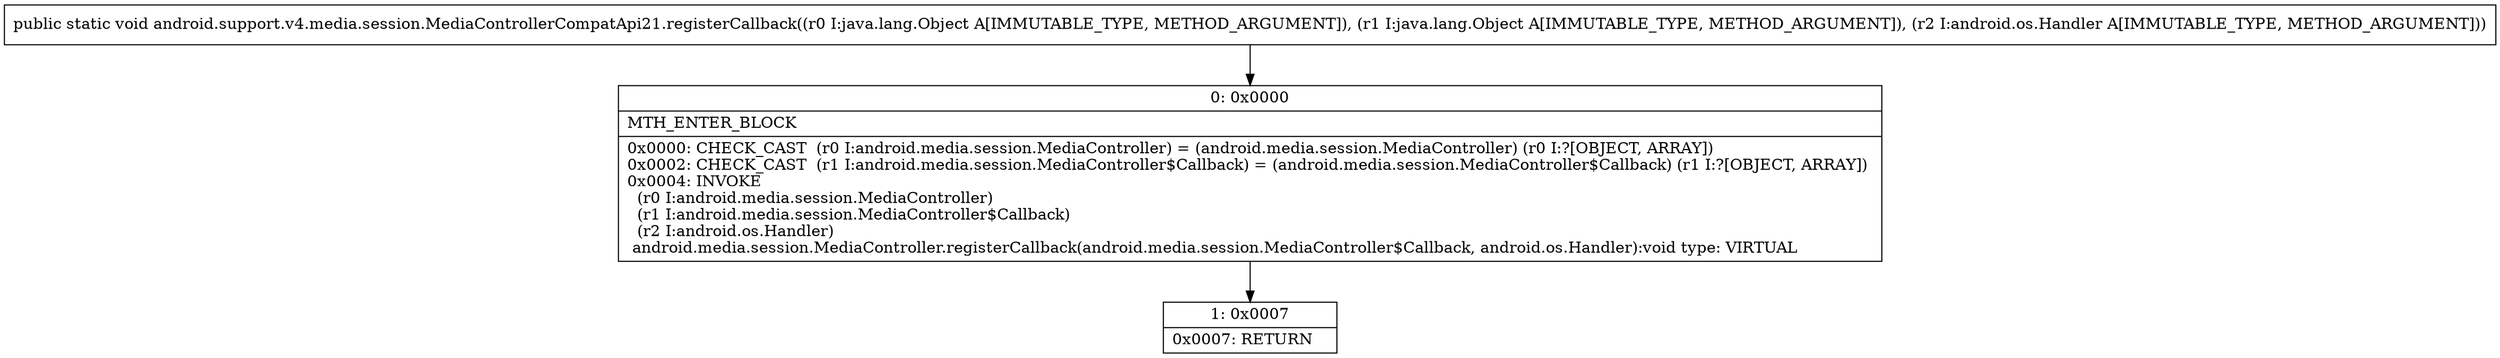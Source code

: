 digraph "CFG forandroid.support.v4.media.session.MediaControllerCompatApi21.registerCallback(Ljava\/lang\/Object;Ljava\/lang\/Object;Landroid\/os\/Handler;)V" {
Node_0 [shape=record,label="{0\:\ 0x0000|MTH_ENTER_BLOCK\l|0x0000: CHECK_CAST  (r0 I:android.media.session.MediaController) = (android.media.session.MediaController) (r0 I:?[OBJECT, ARRAY]) \l0x0002: CHECK_CAST  (r1 I:android.media.session.MediaController$Callback) = (android.media.session.MediaController$Callback) (r1 I:?[OBJECT, ARRAY]) \l0x0004: INVOKE  \l  (r0 I:android.media.session.MediaController)\l  (r1 I:android.media.session.MediaController$Callback)\l  (r2 I:android.os.Handler)\l android.media.session.MediaController.registerCallback(android.media.session.MediaController$Callback, android.os.Handler):void type: VIRTUAL \l}"];
Node_1 [shape=record,label="{1\:\ 0x0007|0x0007: RETURN   \l}"];
MethodNode[shape=record,label="{public static void android.support.v4.media.session.MediaControllerCompatApi21.registerCallback((r0 I:java.lang.Object A[IMMUTABLE_TYPE, METHOD_ARGUMENT]), (r1 I:java.lang.Object A[IMMUTABLE_TYPE, METHOD_ARGUMENT]), (r2 I:android.os.Handler A[IMMUTABLE_TYPE, METHOD_ARGUMENT])) }"];
MethodNode -> Node_0;
Node_0 -> Node_1;
}

